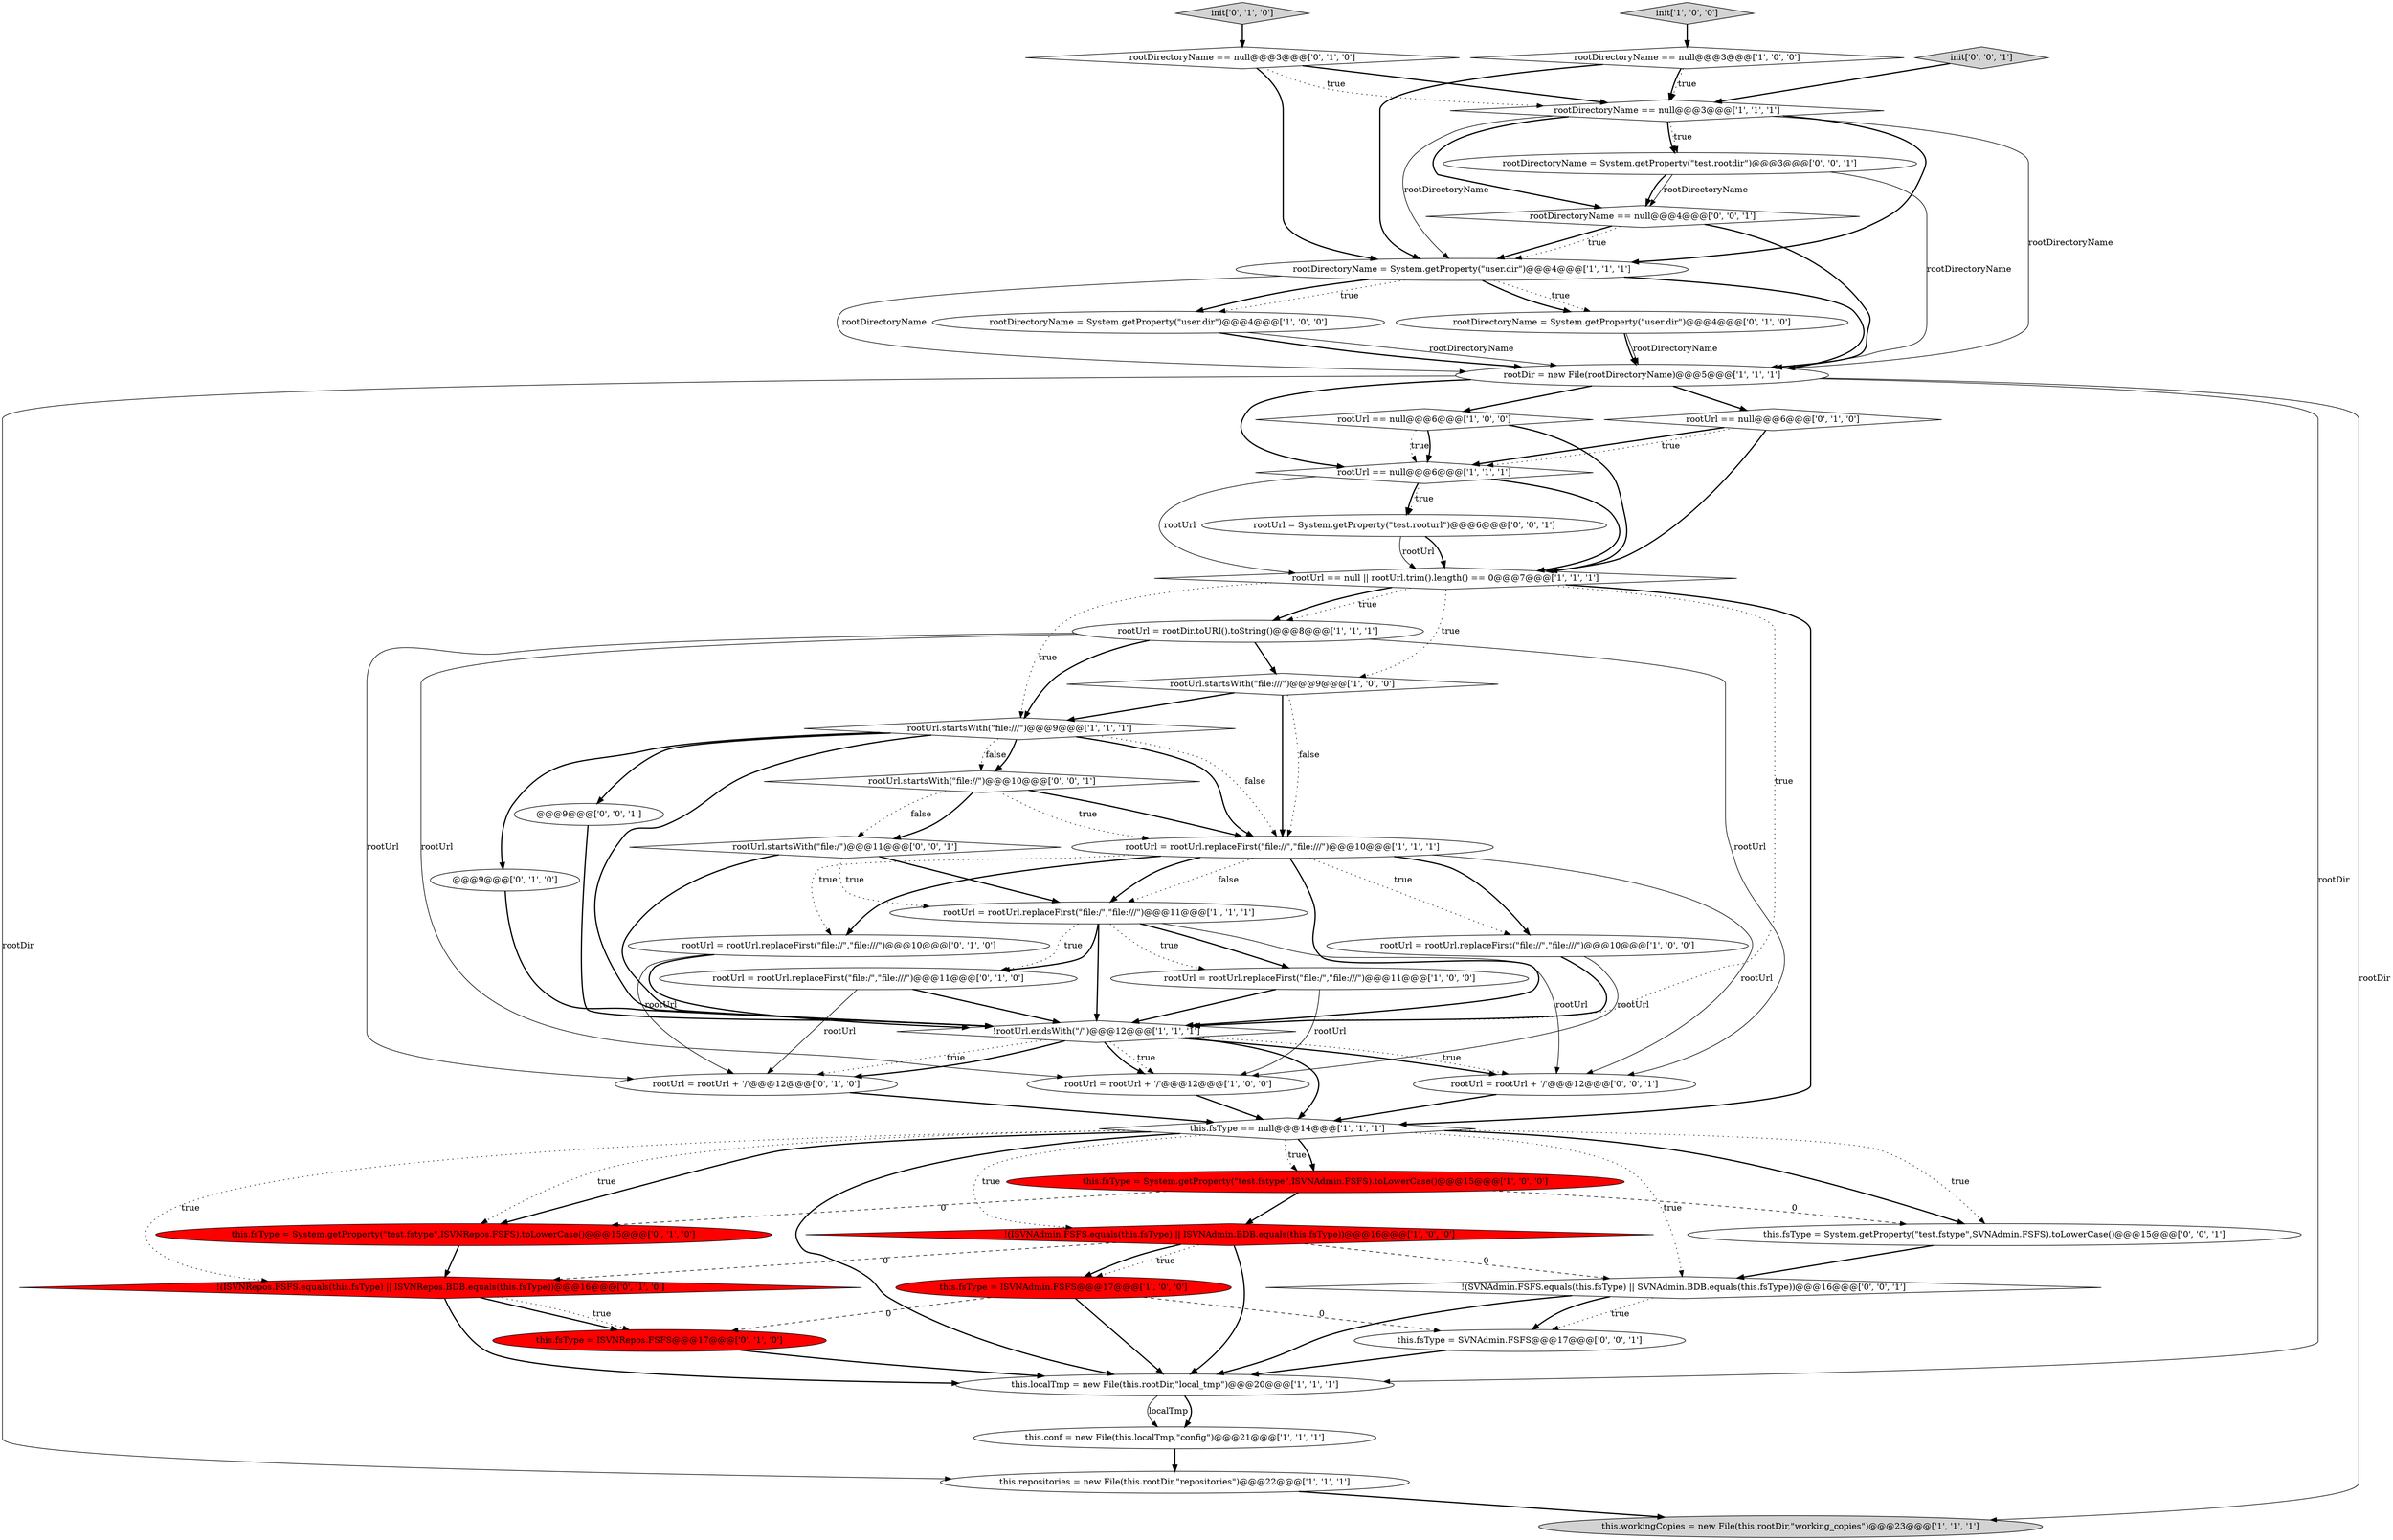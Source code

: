 digraph {
6 [style = filled, label = "rootUrl == null@@@6@@@['1', '0', '0']", fillcolor = white, shape = diamond image = "AAA0AAABBB1BBB"];
24 [style = filled, label = "rootUrl == null@@@6@@@['1', '1', '1']", fillcolor = white, shape = diamond image = "AAA0AAABBB1BBB"];
44 [style = filled, label = "init['0', '0', '1']", fillcolor = lightgray, shape = diamond image = "AAA0AAABBB3BBB"];
10 [style = filled, label = "rootDirectoryName = System.getProperty(\"user.dir\")@@@4@@@['1', '1', '1']", fillcolor = white, shape = ellipse image = "AAA0AAABBB1BBB"];
4 [style = filled, label = "rootUrl = rootDir.toURI().toString()@@@8@@@['1', '1', '1']", fillcolor = white, shape = ellipse image = "AAA0AAABBB1BBB"];
21 [style = filled, label = "rootDirectoryName == null@@@3@@@['1', '0', '0']", fillcolor = white, shape = diamond image = "AAA0AAABBB1BBB"];
5 [style = filled, label = "this.fsType = System.getProperty(\"test.fstype\",ISVNAdmin.FSFS).toLowerCase()@@@15@@@['1', '0', '0']", fillcolor = red, shape = ellipse image = "AAA1AAABBB1BBB"];
29 [style = filled, label = "!(ISVNRepos.FSFS.equals(this.fsType) || ISVNRepos.BDB.equals(this.fsType))@@@16@@@['0', '1', '0']", fillcolor = red, shape = diamond image = "AAA1AAABBB2BBB"];
33 [style = filled, label = "rootUrl = rootUrl.replaceFirst(\"file:/\",\"file:///\")@@@11@@@['0', '1', '0']", fillcolor = white, shape = ellipse image = "AAA0AAABBB2BBB"];
9 [style = filled, label = "this.repositories = new File(this.rootDir,\"repositories\")@@@22@@@['1', '1', '1']", fillcolor = white, shape = ellipse image = "AAA0AAABBB1BBB"];
47 [style = filled, label = "@@@9@@@['0', '0', '1']", fillcolor = white, shape = ellipse image = "AAA0AAABBB3BBB"];
16 [style = filled, label = "this.workingCopies = new File(this.rootDir,\"working_copies\")@@@23@@@['1', '1', '1']", fillcolor = lightgray, shape = ellipse image = "AAA0AAABBB1BBB"];
27 [style = filled, label = "rootUrl = rootUrl + '/'@@@12@@@['0', '1', '0']", fillcolor = white, shape = ellipse image = "AAA0AAABBB2BBB"];
36 [style = filled, label = "@@@9@@@['0', '1', '0']", fillcolor = white, shape = ellipse image = "AAA0AAABBB2BBB"];
43 [style = filled, label = "this.fsType = System.getProperty(\"test.fstype\",SVNAdmin.FSFS).toLowerCase()@@@15@@@['0', '0', '1']", fillcolor = white, shape = ellipse image = "AAA0AAABBB3BBB"];
2 [style = filled, label = "!(ISVNAdmin.FSFS.equals(this.fsType) || ISVNAdmin.BDB.equals(this.fsType))@@@16@@@['1', '0', '0']", fillcolor = red, shape = diamond image = "AAA1AAABBB1BBB"];
7 [style = filled, label = "this.conf = new File(this.localTmp,\"config\")@@@21@@@['1', '1', '1']", fillcolor = white, shape = ellipse image = "AAA0AAABBB1BBB"];
1 [style = filled, label = "rootUrl = rootUrl + '/'@@@12@@@['1', '0', '0']", fillcolor = white, shape = ellipse image = "AAA0AAABBB1BBB"];
0 [style = filled, label = "rootUrl == null || rootUrl.trim().length() == 0@@@7@@@['1', '1', '1']", fillcolor = white, shape = diamond image = "AAA0AAABBB1BBB"];
22 [style = filled, label = "rootDirectoryName == null@@@3@@@['1', '1', '1']", fillcolor = white, shape = diamond image = "AAA0AAABBB1BBB"];
30 [style = filled, label = "rootDirectoryName = System.getProperty(\"user.dir\")@@@4@@@['0', '1', '0']", fillcolor = white, shape = ellipse image = "AAA0AAABBB2BBB"];
38 [style = filled, label = "rootUrl.startsWith(\"file:/\")@@@11@@@['0', '0', '1']", fillcolor = white, shape = diamond image = "AAA0AAABBB3BBB"];
46 [style = filled, label = "rootUrl = rootUrl + '/'@@@12@@@['0', '0', '1']", fillcolor = white, shape = ellipse image = "AAA0AAABBB3BBB"];
15 [style = filled, label = "this.fsType = ISVNAdmin.FSFS@@@17@@@['1', '0', '0']", fillcolor = red, shape = ellipse image = "AAA1AAABBB1BBB"];
12 [style = filled, label = "rootUrl = rootUrl.replaceFirst(\"file:/\",\"file:///\")@@@11@@@['1', '0', '0']", fillcolor = white, shape = ellipse image = "AAA0AAABBB1BBB"];
18 [style = filled, label = "rootUrl.startsWith(\"file:///\")@@@9@@@['1', '1', '1']", fillcolor = white, shape = diamond image = "AAA0AAABBB1BBB"];
35 [style = filled, label = "this.fsType = ISVNRepos.FSFS@@@17@@@['0', '1', '0']", fillcolor = red, shape = ellipse image = "AAA1AAABBB2BBB"];
37 [style = filled, label = "rootDirectoryName == null@@@4@@@['0', '0', '1']", fillcolor = white, shape = diamond image = "AAA0AAABBB3BBB"];
25 [style = filled, label = "this.localTmp = new File(this.rootDir,\"local_tmp\")@@@20@@@['1', '1', '1']", fillcolor = white, shape = ellipse image = "AAA0AAABBB1BBB"];
11 [style = filled, label = "rootUrl.startsWith(\"file:///\")@@@9@@@['1', '0', '0']", fillcolor = white, shape = diamond image = "AAA0AAABBB1BBB"];
32 [style = filled, label = "rootUrl = rootUrl.replaceFirst(\"file://\",\"file:///\")@@@10@@@['0', '1', '0']", fillcolor = white, shape = ellipse image = "AAA0AAABBB2BBB"];
41 [style = filled, label = "this.fsType = SVNAdmin.FSFS@@@17@@@['0', '0', '1']", fillcolor = white, shape = ellipse image = "AAA0AAABBB3BBB"];
45 [style = filled, label = "rootDirectoryName = System.getProperty(\"test.rootdir\")@@@3@@@['0', '0', '1']", fillcolor = white, shape = ellipse image = "AAA0AAABBB3BBB"];
20 [style = filled, label = "rootUrl = rootUrl.replaceFirst(\"file:/\",\"file:///\")@@@11@@@['1', '1', '1']", fillcolor = white, shape = ellipse image = "AAA0AAABBB1BBB"];
31 [style = filled, label = "this.fsType = System.getProperty(\"test.fstype\",ISVNRepos.FSFS).toLowerCase()@@@15@@@['0', '1', '0']", fillcolor = red, shape = ellipse image = "AAA1AAABBB2BBB"];
26 [style = filled, label = "init['0', '1', '0']", fillcolor = lightgray, shape = diamond image = "AAA0AAABBB2BBB"];
42 [style = filled, label = "rootUrl.startsWith(\"file://\")@@@10@@@['0', '0', '1']", fillcolor = white, shape = diamond image = "AAA0AAABBB3BBB"];
23 [style = filled, label = "this.fsType == null@@@14@@@['1', '1', '1']", fillcolor = white, shape = diamond image = "AAA0AAABBB1BBB"];
34 [style = filled, label = "rootUrl == null@@@6@@@['0', '1', '0']", fillcolor = white, shape = diamond image = "AAA0AAABBB2BBB"];
8 [style = filled, label = "rootDir = new File(rootDirectoryName)@@@5@@@['1', '1', '1']", fillcolor = white, shape = ellipse image = "AAA0AAABBB1BBB"];
40 [style = filled, label = "rootUrl = System.getProperty(\"test.rooturl\")@@@6@@@['0', '0', '1']", fillcolor = white, shape = ellipse image = "AAA0AAABBB3BBB"];
28 [style = filled, label = "rootDirectoryName == null@@@3@@@['0', '1', '0']", fillcolor = white, shape = diamond image = "AAA0AAABBB2BBB"];
17 [style = filled, label = "init['1', '0', '0']", fillcolor = lightgray, shape = diamond image = "AAA0AAABBB1BBB"];
14 [style = filled, label = "!rootUrl.endsWith(\"/\")@@@12@@@['1', '1', '1']", fillcolor = white, shape = diamond image = "AAA0AAABBB1BBB"];
39 [style = filled, label = "!(SVNAdmin.FSFS.equals(this.fsType) || SVNAdmin.BDB.equals(this.fsType))@@@16@@@['0', '0', '1']", fillcolor = white, shape = diamond image = "AAA0AAABBB3BBB"];
3 [style = filled, label = "rootDirectoryName = System.getProperty(\"user.dir\")@@@4@@@['1', '0', '0']", fillcolor = white, shape = ellipse image = "AAA0AAABBB1BBB"];
13 [style = filled, label = "rootUrl = rootUrl.replaceFirst(\"file://\",\"file:///\")@@@10@@@['1', '0', '0']", fillcolor = white, shape = ellipse image = "AAA0AAABBB1BBB"];
19 [style = filled, label = "rootUrl = rootUrl.replaceFirst(\"file://\",\"file:///\")@@@10@@@['1', '1', '1']", fillcolor = white, shape = ellipse image = "AAA0AAABBB1BBB"];
21->10 [style = bold, label=""];
15->25 [style = bold, label=""];
22->37 [style = bold, label=""];
23->5 [style = dotted, label="true"];
2->15 [style = dotted, label="true"];
10->3 [style = dotted, label="true"];
8->6 [style = bold, label=""];
10->30 [style = dotted, label="true"];
9->16 [style = bold, label=""];
1->23 [style = bold, label=""];
7->9 [style = bold, label=""];
42->19 [style = dotted, label="true"];
34->24 [style = bold, label=""];
10->8 [style = bold, label=""];
14->46 [style = bold, label=""];
2->15 [style = bold, label=""];
22->8 [style = solid, label="rootDirectoryName"];
3->8 [style = solid, label="rootDirectoryName"];
26->28 [style = bold, label=""];
30->8 [style = bold, label=""];
23->29 [style = dotted, label="true"];
2->25 [style = bold, label=""];
0->11 [style = dotted, label="true"];
13->14 [style = bold, label=""];
17->21 [style = bold, label=""];
42->19 [style = bold, label=""];
42->38 [style = dotted, label="false"];
8->34 [style = bold, label=""];
23->25 [style = bold, label=""];
19->20 [style = dotted, label="false"];
24->0 [style = bold, label=""];
19->20 [style = bold, label=""];
38->20 [style = dotted, label="true"];
18->19 [style = bold, label=""];
40->0 [style = bold, label=""];
8->25 [style = solid, label="rootDir"];
31->29 [style = bold, label=""];
21->22 [style = dotted, label="true"];
23->43 [style = dotted, label="true"];
20->14 [style = bold, label=""];
4->18 [style = bold, label=""];
24->40 [style = bold, label=""];
4->27 [style = solid, label="rootUrl"];
14->27 [style = dotted, label="true"];
25->7 [style = bold, label=""];
36->14 [style = bold, label=""];
23->2 [style = dotted, label="true"];
34->0 [style = bold, label=""];
11->18 [style = bold, label=""];
22->10 [style = solid, label="rootDirectoryName"];
18->42 [style = dotted, label="false"];
0->23 [style = bold, label=""];
19->13 [style = bold, label=""];
21->22 [style = bold, label=""];
5->43 [style = dashed, label="0"];
2->39 [style = dashed, label="0"];
12->14 [style = bold, label=""];
18->19 [style = dotted, label="false"];
40->0 [style = solid, label="rootUrl"];
39->41 [style = bold, label=""];
0->14 [style = dotted, label="true"];
10->8 [style = solid, label="rootDirectoryName"];
44->22 [style = bold, label=""];
14->1 [style = dotted, label="true"];
29->35 [style = bold, label=""];
39->25 [style = bold, label=""];
25->7 [style = solid, label="localTmp"];
12->1 [style = solid, label="rootUrl"];
42->38 [style = bold, label=""];
33->27 [style = solid, label="rootUrl"];
8->24 [style = bold, label=""];
23->31 [style = bold, label=""];
6->24 [style = dotted, label="true"];
38->20 [style = bold, label=""];
23->5 [style = bold, label=""];
34->24 [style = dotted, label="true"];
0->18 [style = dotted, label="true"];
22->45 [style = bold, label=""];
18->47 [style = bold, label=""];
37->10 [style = bold, label=""];
45->37 [style = solid, label="rootDirectoryName"];
0->4 [style = dotted, label="true"];
19->46 [style = solid, label="rootUrl"];
23->43 [style = bold, label=""];
32->14 [style = bold, label=""];
8->9 [style = solid, label="rootDir"];
6->24 [style = bold, label=""];
15->41 [style = dashed, label="0"];
35->25 [style = bold, label=""];
15->35 [style = dashed, label="0"];
23->39 [style = dotted, label="true"];
19->32 [style = bold, label=""];
19->14 [style = bold, label=""];
20->33 [style = dotted, label="true"];
14->23 [style = bold, label=""];
3->8 [style = bold, label=""];
2->29 [style = dashed, label="0"];
30->8 [style = solid, label="rootDirectoryName"];
28->22 [style = dotted, label="true"];
22->10 [style = bold, label=""];
5->31 [style = dashed, label="0"];
14->27 [style = bold, label=""];
37->8 [style = bold, label=""];
24->40 [style = dotted, label="true"];
43->39 [style = bold, label=""];
46->23 [style = bold, label=""];
10->30 [style = bold, label=""];
28->22 [style = bold, label=""];
37->10 [style = dotted, label="true"];
32->27 [style = solid, label="rootUrl"];
33->14 [style = bold, label=""];
28->10 [style = bold, label=""];
4->46 [style = solid, label="rootUrl"];
29->25 [style = bold, label=""];
10->3 [style = bold, label=""];
18->36 [style = bold, label=""];
6->0 [style = bold, label=""];
19->13 [style = dotted, label="true"];
11->19 [style = bold, label=""];
22->45 [style = dotted, label="true"];
14->1 [style = bold, label=""];
20->33 [style = bold, label=""];
38->14 [style = bold, label=""];
4->1 [style = solid, label="rootUrl"];
5->2 [style = bold, label=""];
45->8 [style = solid, label="rootDirectoryName"];
14->46 [style = dotted, label="true"];
11->19 [style = dotted, label="false"];
0->4 [style = bold, label=""];
19->32 [style = dotted, label="true"];
39->41 [style = dotted, label="true"];
20->12 [style = bold, label=""];
8->16 [style = solid, label="rootDir"];
27->23 [style = bold, label=""];
20->12 [style = dotted, label="true"];
45->37 [style = bold, label=""];
41->25 [style = bold, label=""];
4->11 [style = bold, label=""];
24->0 [style = solid, label="rootUrl"];
20->46 [style = solid, label="rootUrl"];
23->31 [style = dotted, label="true"];
47->14 [style = bold, label=""];
18->14 [style = bold, label=""];
29->35 [style = dotted, label="true"];
13->1 [style = solid, label="rootUrl"];
18->42 [style = bold, label=""];
}
